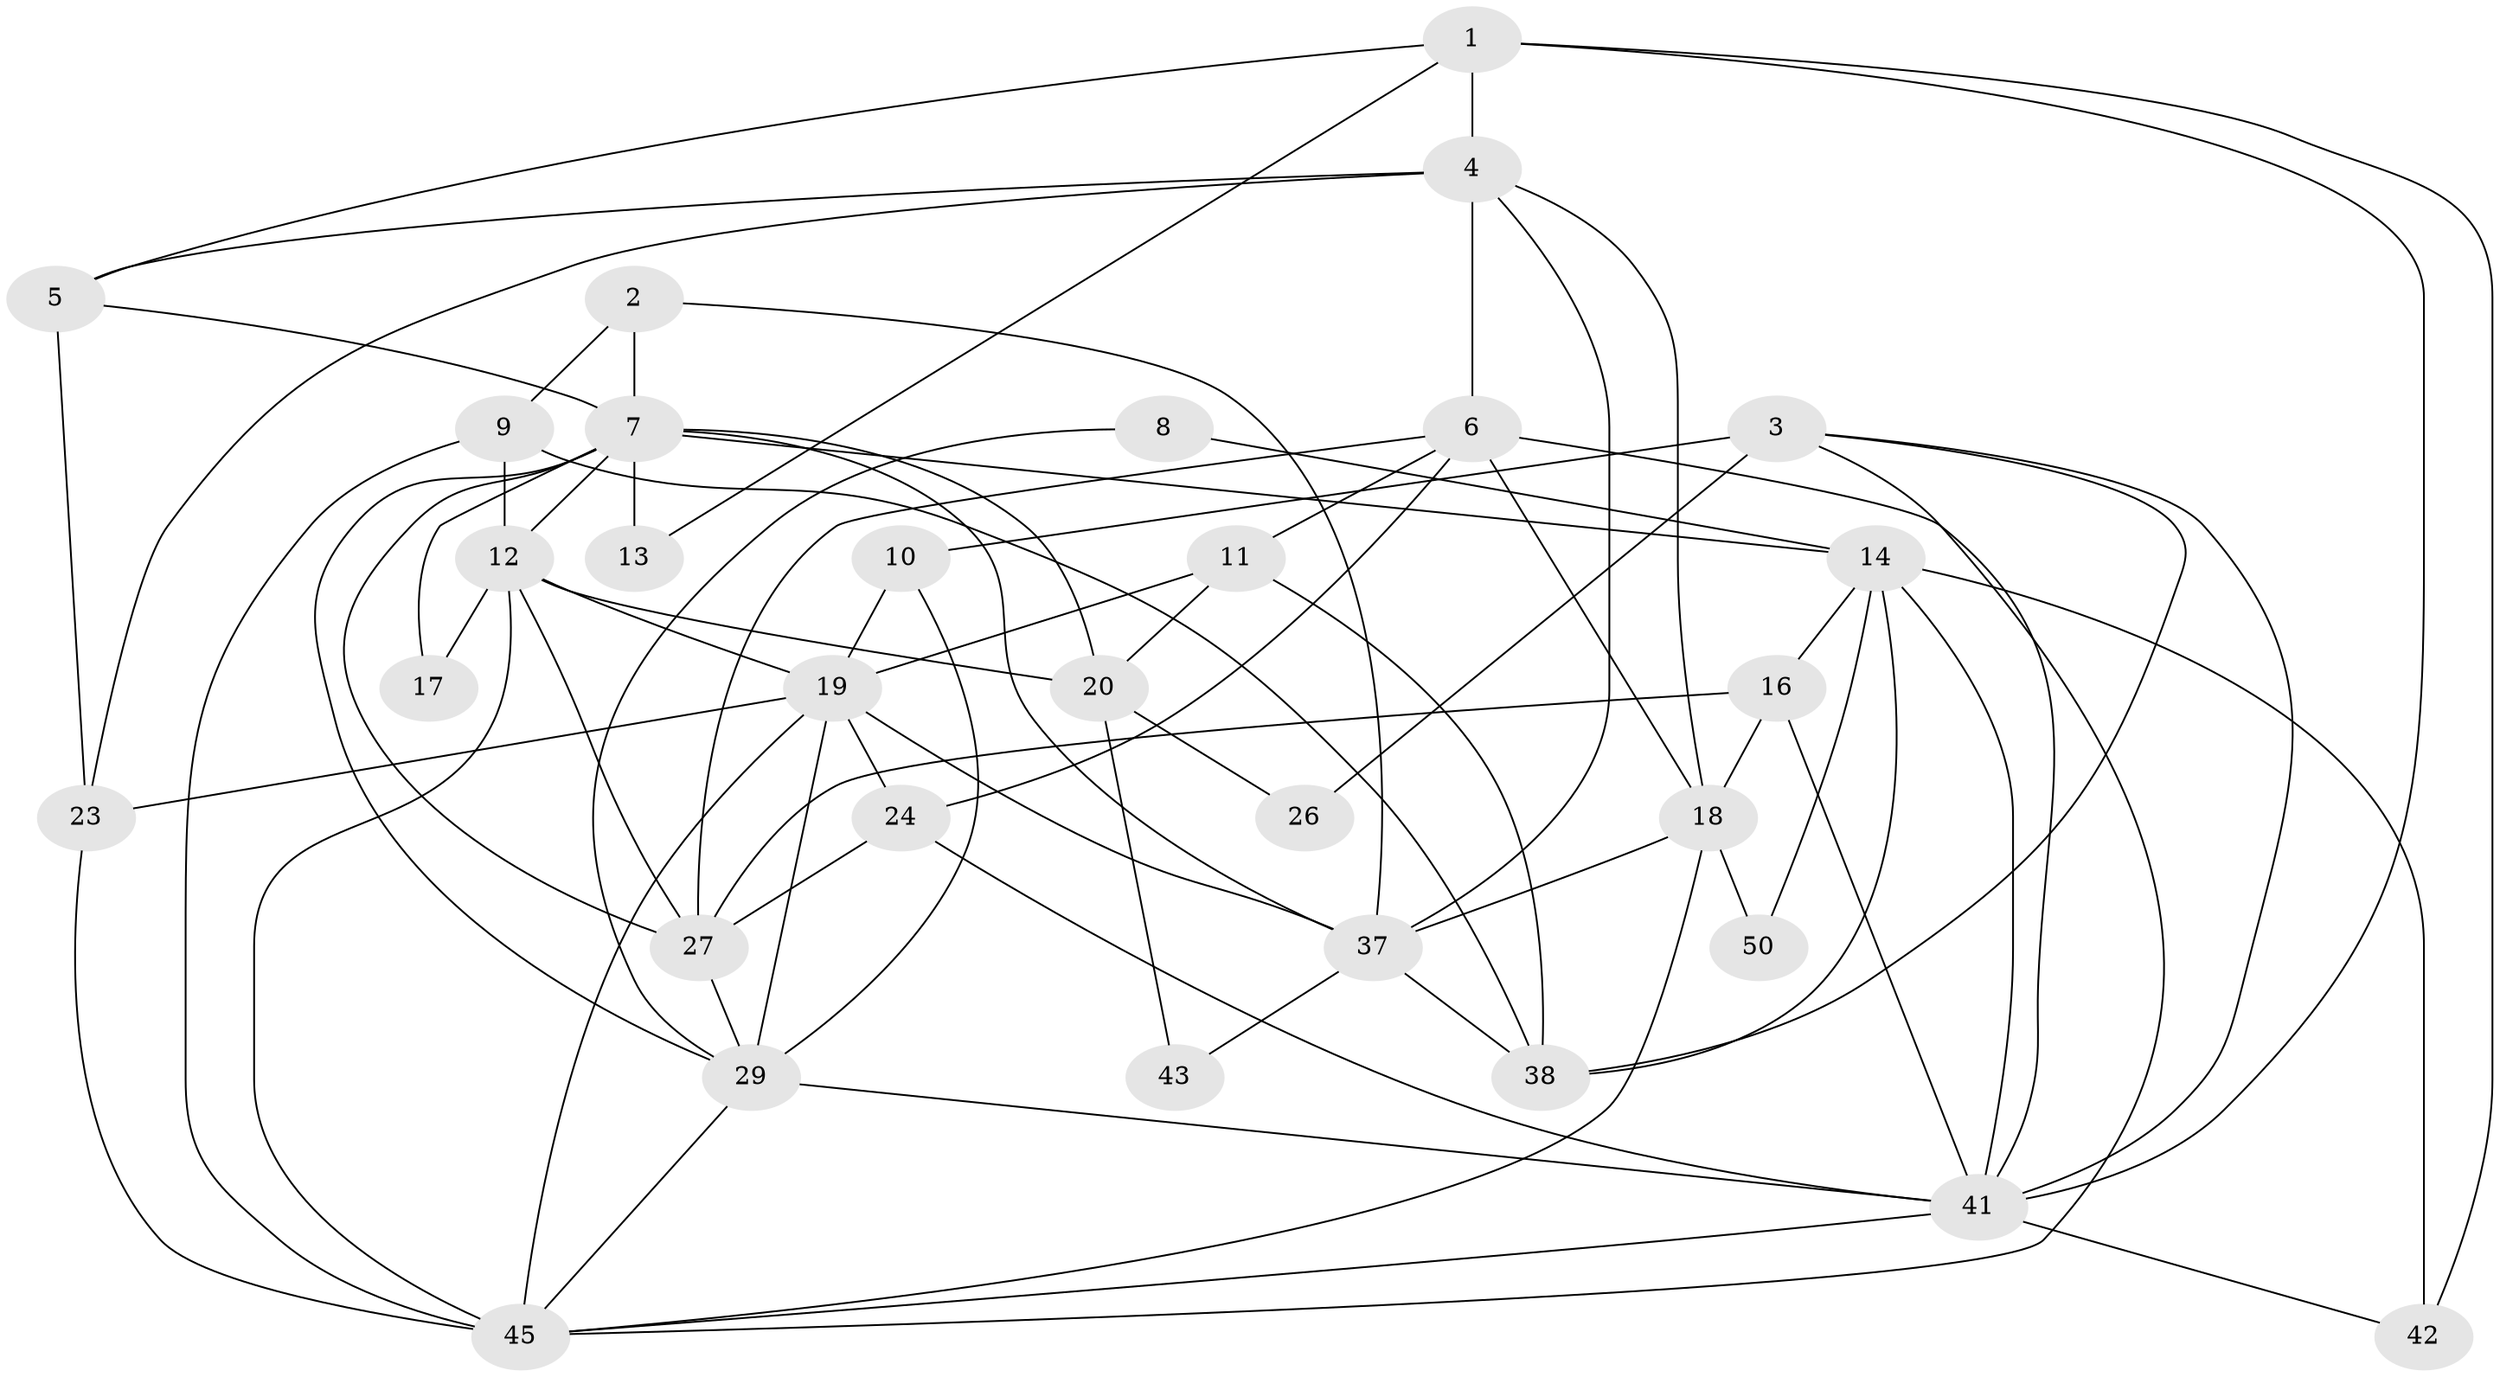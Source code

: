 // original degree distribution, {3: 0.20754716981132076, 5: 0.1320754716981132, 4: 0.3018867924528302, 9: 0.018867924528301886, 2: 0.18867924528301888, 6: 0.11320754716981132, 8: 0.018867924528301886, 7: 0.018867924528301886}
// Generated by graph-tools (version 1.1) at 2025/41/03/06/25 10:41:57]
// undirected, 31 vertices, 76 edges
graph export_dot {
graph [start="1"]
  node [color=gray90,style=filled];
  1 [super="+28"];
  2;
  3 [super="+33"];
  4 [super="+30"];
  5 [super="+36"];
  6 [super="+15"];
  7 [super="+21"];
  8;
  9 [super="+22"];
  10 [super="+53"];
  11;
  12 [super="+49"];
  13;
  14 [super="+25"];
  16 [super="+31"];
  17;
  18 [super="+52"];
  19 [super="+44"];
  20 [super="+35"];
  23 [super="+46"];
  24 [super="+34"];
  26;
  27 [super="+32"];
  29 [super="+47"];
  37 [super="+40"];
  38 [super="+39"];
  41 [super="+48"];
  42;
  43;
  45 [super="+51"];
  50;
  1 -- 41;
  1 -- 5;
  1 -- 42;
  1 -- 4;
  1 -- 13;
  2 -- 37;
  2 -- 9;
  2 -- 7;
  3 -- 26 [weight=2];
  3 -- 10 [weight=2];
  3 -- 41;
  3 -- 38;
  3 -- 45;
  4 -- 5;
  4 -- 23;
  4 -- 6;
  4 -- 18;
  4 -- 37;
  5 -- 7;
  5 -- 23;
  6 -- 27;
  6 -- 11;
  6 -- 24 [weight=2];
  6 -- 18;
  6 -- 41;
  7 -- 14 [weight=2];
  7 -- 20;
  7 -- 13;
  7 -- 17;
  7 -- 12;
  7 -- 37;
  7 -- 29;
  7 -- 27;
  8 -- 14;
  8 -- 29;
  9 -- 38;
  9 -- 12;
  9 -- 45;
  10 -- 29;
  10 -- 19;
  11 -- 20;
  11 -- 38;
  11 -- 19;
  12 -- 27;
  12 -- 17;
  12 -- 20 [weight=2];
  12 -- 45;
  12 -- 19;
  14 -- 42 [weight=2];
  14 -- 16;
  14 -- 50;
  14 -- 38;
  14 -- 41;
  16 -- 18;
  16 -- 41;
  16 -- 27;
  18 -- 50;
  18 -- 37;
  18 -- 45;
  19 -- 29;
  19 -- 24;
  19 -- 37;
  19 -- 23;
  19 -- 45;
  20 -- 26 [weight=2];
  20 -- 43;
  23 -- 45;
  24 -- 41;
  24 -- 27;
  27 -- 29;
  29 -- 45;
  29 -- 41 [weight=2];
  37 -- 43;
  37 -- 38;
  41 -- 42;
  41 -- 45;
}
